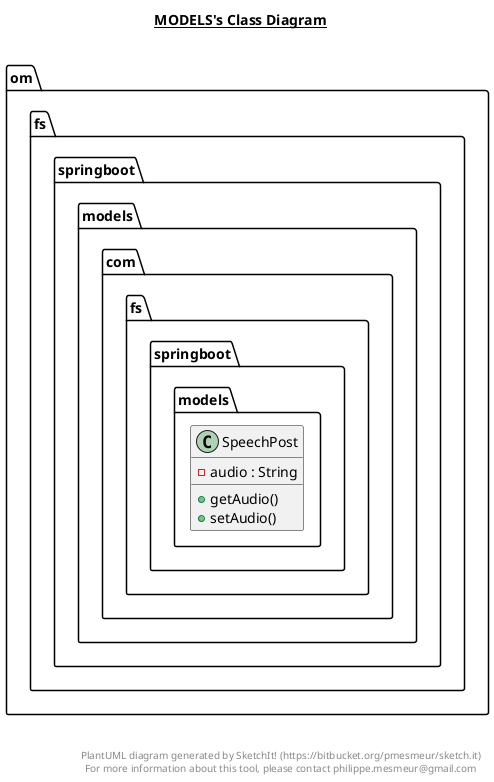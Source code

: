 @startuml

title __MODELS's Class Diagram__\n

    namespace om.fs.springboot {
      namespace models {
        class com.fs.springboot.models.SpeechPost {
            - audio : String
            + getAudio()
            + setAudio()
        }
      }
    }




right footer


PlantUML diagram generated by SketchIt! (https://bitbucket.org/pmesmeur/sketch.it)
For more information about this tool, please contact philippe.mesmeur@gmail.com
endfooter

@enduml
